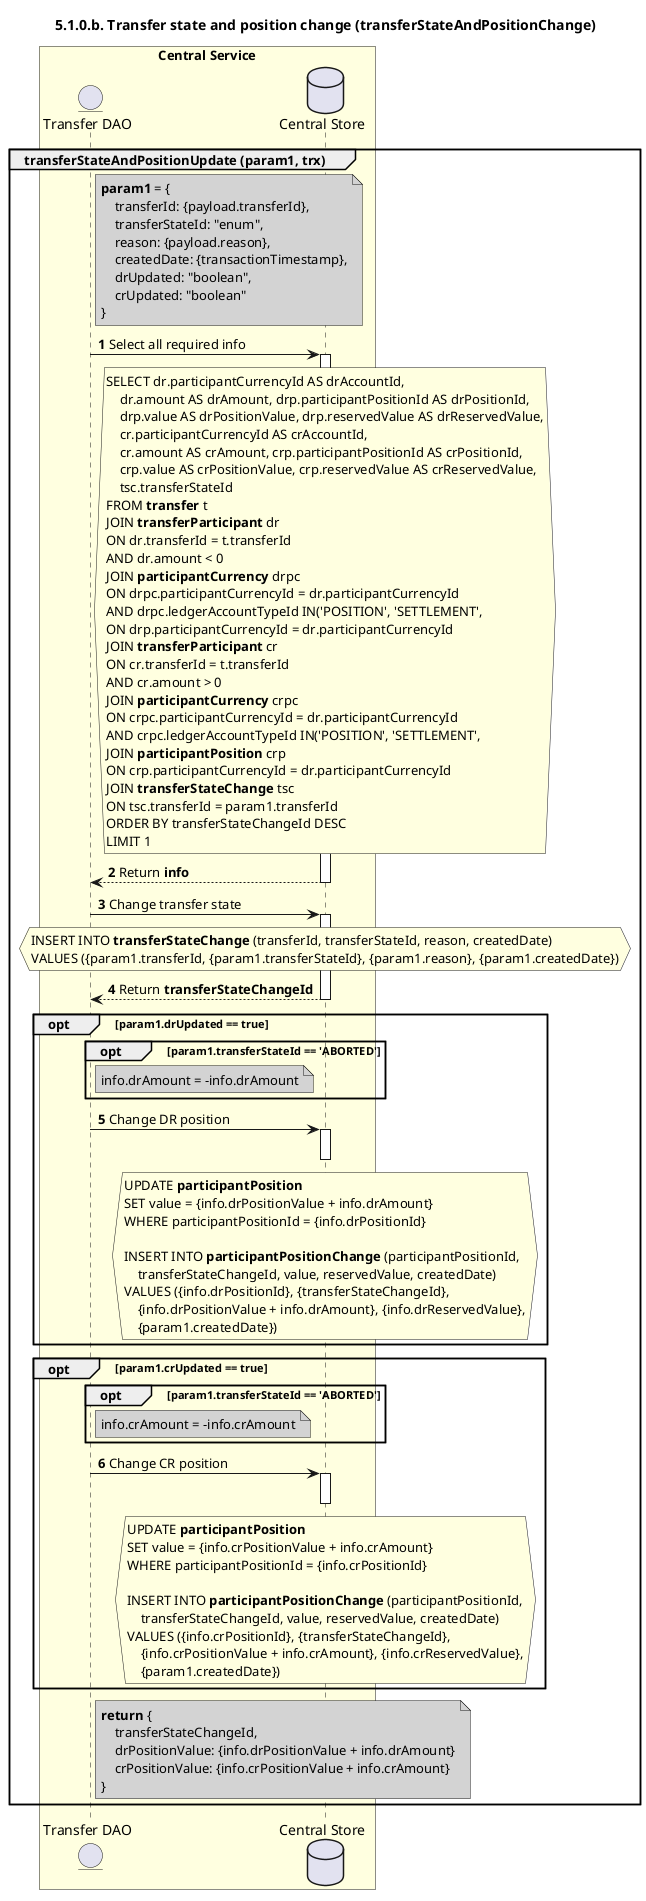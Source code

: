 /'*****
 License
 --------------
 Copyright © 2017 Bill & Melinda Gates Foundation
 The Mojaloop files are made available by the Bill & Melinda Gates Foundation under the Apache License, Version 2.0 (the "License") and you may not use these files except in compliance with the License. You may obtain a copy of the License at
 http://www.apache.org/licenses/LICENSE-2.0
 Unless required by applicable law or agreed to in writing, the Mojaloop files are distributed on an "AS IS" BASIS, WITHOUT WARRANTIES OR CONDITIONS OF ANY KIND, either express or implied. See the License for the specific language governing permissions and limitations under the License.
 Contributors
 --------------
 This is the official list of the Mojaloop project contributors for this file.
 Names of the original copyright holders (individuals or organizations)
 should be listed with a '*' in the first column. People who have
 contributed from an organization can be listed under the organization
 that actually holds the copyright for their contributions (see the
 Gates Foundation organization for an example). Those individuals should have
 their names indented and be marked with a '-'. Email address can be added
 optionally within square brackets <email>.
 * Gates Foundation
 - Name Surname <name.surname@gatesfoundation.com>

 * Georgi Georgiev <georgi.georgiev@modusbox.com>
 --------------
 ******'/

@startuml
' declate title
title 5.1.0.b. Transfer state and position change (transferStateAndPositionChange)

autonumber

' Actor Keys:
'   boundary - APIs/Interfaces, etc
'   collections - Kafka Topics
'   control - Kafka Consumers
'   entity - Database Access Objects
'   database - Database Persistance Store

' declare actors
entity "Transfer DAO" as TRANSFER_DAO
database "Central Store" as DB

box "Central Service" #LightYellow
    participant TRANSFER_DAO
    participant DB
end box

' start flow
group transferStateAndPositionUpdate (param1, trx)
    note right of TRANSFER_DAO #lightgray
        **param1** = {
            transferId: {payload.transferId},
            transferStateId: "enum",
            reason: {payload.reason},
            createdDate: {transactionTimestamp},
            drUpdated: "boolean",
            crUpdated: "boolean"
        }
    end note

    TRANSFER_DAO -> DB: Select all required info
    activate DB
    hnote over DB #lightyellow
        SELECT dr.participantCurrencyId AS drAccountId,
            dr.amount AS drAmount, drp.participantPositionId AS drPositionId,
            drp.value AS drPositionValue, drp.reservedValue AS drReservedValue,
            cr.participantCurrencyId AS crAccountId,
            cr.amount AS crAmount, crp.participantPositionId AS crPositionId,
            crp.value AS crPositionValue, crp.reservedValue AS crReservedValue,
            tsc.transferStateId
        FROM **transfer** t
        JOIN **transferParticipant** dr
        ON dr.transferId = t.transferId
        AND dr.amount < 0
        JOIN **participantCurrency** drpc
        ON drpc.participantCurrencyId = dr.participantCurrencyId
        AND drpc.ledgerAccountTypeId IN('POSITION', 'SETTLEMENT',
            'HUB_RECONCILIATION', 'HUB_MULTILATERAL_SETTLEMENT')
        ON drp.participantCurrencyId = dr.participantCurrencyId
        JOIN **transferParticipant** cr
        ON cr.transferId = t.transferId
        AND cr.amount > 0
        JOIN **participantCurrency** crpc
        ON crpc.participantCurrencyId = dr.participantCurrencyId
        AND crpc.ledgerAccountTypeId IN('POSITION', 'SETTLEMENT',
            'HUB_RECONCILIATION', 'HUB_MULTILATERAL_SETTLEMENT')
        JOIN **participantPosition** crp
        ON crp.participantCurrencyId = dr.participantCurrencyId
        JOIN **transferStateChange** tsc
        ON tsc.transferId = param1.transferId
        ORDER BY transferStateChangeId DESC
        LIMIT 1
    end hnote
    TRANSFER_DAO <-- DB: Return **info**
    deactivate DB

    TRANSFER_DAO -> DB: Change transfer state
    activate DB
    hnote over DB #lightyellow
        INSERT INTO **transferStateChange** (transferId, transferStateId, reason, createdDate)
        VALUES ({param1.transferId, {param1.transferStateId}, {param1.reason}, {param1.createdDate})
    end hnote
    TRANSFER_DAO <-- DB: Return **transferStateChangeId**
    deactivate DB

    opt param1.drUpdated == true
        opt param1.transferStateId == 'ABORTED'
            note right of TRANSFER_DAO #lightgray
                info.drAmount = -info.drAmount
            end note
        end

        TRANSFER_DAO -> DB: Change DR position
        activate DB
        deactivate DB
        hnote over DB #lightyellow
            UPDATE **participantPosition**
            SET value = {info.drPositionValue + info.drAmount}
            WHERE participantPositionId = {info.drPositionId}

            INSERT INTO **participantPositionChange** (participantPositionId,
                transferStateChangeId, value, reservedValue, createdDate)
            VALUES ({info.drPositionId}, {transferStateChangeId},
                {info.drPositionValue + info.drAmount}, {info.drReservedValue},
                {param1.createdDate})
        end hnote
    end

    opt param1.crUpdated == true
        opt param1.transferStateId == 'ABORTED'
            note right of TRANSFER_DAO #lightgray
                info.crAmount = -info.crAmount
            end note
        end

        TRANSFER_DAO -> DB: Change CR position
        activate DB
        deactivate DB
        hnote over DB #lightyellow
            UPDATE **participantPosition**
            SET value = {info.crPositionValue + info.crAmount}
            WHERE participantPositionId = {info.crPositionId}

            INSERT INTO **participantPositionChange** (participantPositionId,
                transferStateChangeId, value, reservedValue, createdDate)
            VALUES ({info.crPositionId}, {transferStateChangeId},
                {info.crPositionValue + info.crAmount}, {info.crReservedValue},
                {param1.createdDate})
        end hnote
    end

    note right of TRANSFER_DAO #lightgray
        **return** {
            transferStateChangeId,
            drPositionValue: {info.drPositionValue + info.drAmount}
            crPositionValue: {info.crPositionValue + info.crAmount}
        }
    end note
end
@enduml

